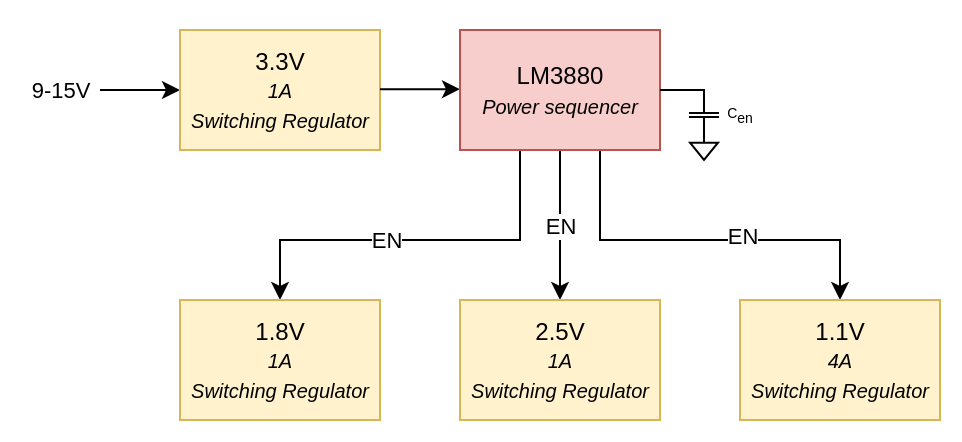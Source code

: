 <mxfile version="24.7.8">
  <diagram name="Page-1" id="hVkgUOBoCH9ZgTFgDmyA">
    <mxGraphModel dx="282" dy="376" grid="1" gridSize="10" guides="1" tooltips="1" connect="1" arrows="1" fold="1" page="1" pageScale="1" pageWidth="827" pageHeight="1169" math="0" shadow="0">
      <root>
        <mxCell id="0" />
        <mxCell id="1" parent="0" />
        <mxCell id="nZ0V2V8cVu90xwvgSB8G-17" value="" style="rounded=0;whiteSpace=wrap;html=1;strokeColor=none;" parent="1" vertex="1">
          <mxGeometry x="310" y="510" width="480" height="220" as="geometry" />
        </mxCell>
        <mxCell id="JkUJiK0VQBEeBQaXtkLF-19" style="rounded=0;orthogonalLoop=1;jettySize=auto;html=1;endArrow=none;endFill=0;startArrow=classic;startFill=1;exitX=0;exitY=0.5;exitDx=0;exitDy=0;" parent="1" source="JkUJiK0VQBEeBQaXtkLF-9" edge="1">
          <mxGeometry relative="1" as="geometry">
            <mxPoint x="360" y="555" as="targetPoint" />
          </mxGeometry>
        </mxCell>
        <mxCell id="nZ0V2V8cVu90xwvgSB8G-1" value="9-15V" style="edgeLabel;html=1;align=center;verticalAlign=middle;resizable=0;points=[];" parent="JkUJiK0VQBEeBQaXtkLF-19" vertex="1" connectable="0">
          <mxGeometry x="0.396" relative="1" as="geometry">
            <mxPoint x="-32" as="offset" />
          </mxGeometry>
        </mxCell>
        <mxCell id="JkUJiK0VQBEeBQaXtkLF-9" value="&lt;div&gt;3.3V&lt;div&gt;&lt;i&gt;&lt;font style=&quot;font-size: 10px;&quot;&gt;1A&lt;/font&gt;&lt;/i&gt;&lt;/div&gt;&lt;div&gt;&lt;i&gt;&lt;font style=&quot;font-size: 10px;&quot;&gt;Switching Regulator&lt;/font&gt;&lt;/i&gt;&lt;/div&gt;&lt;/div&gt;" style="rounded=0;whiteSpace=wrap;html=1;fillColor=#fff2cc;strokeColor=#d6b656;" parent="1" vertex="1">
          <mxGeometry x="400" y="525" width="100" height="60" as="geometry" />
        </mxCell>
        <mxCell id="nZ0V2V8cVu90xwvgSB8G-2" style="rounded=0;orthogonalLoop=1;jettySize=auto;html=1;endArrow=none;endFill=0;startArrow=classic;startFill=1;exitX=0;exitY=0.5;exitDx=0;exitDy=0;" parent="1" edge="1">
          <mxGeometry relative="1" as="geometry">
            <mxPoint x="500" y="554.6" as="targetPoint" />
            <mxPoint x="540" y="554.6" as="sourcePoint" />
          </mxGeometry>
        </mxCell>
        <mxCell id="nZ0V2V8cVu90xwvgSB8G-8" style="edgeStyle=orthogonalEdgeStyle;rounded=0;orthogonalLoop=1;jettySize=auto;html=1;entryX=0.5;entryY=0;entryDx=0;entryDy=0;" parent="1" source="nZ0V2V8cVu90xwvgSB8G-4" target="nZ0V2V8cVu90xwvgSB8G-5" edge="1">
          <mxGeometry relative="1" as="geometry">
            <Array as="points">
              <mxPoint x="570" y="630" />
              <mxPoint x="450" y="630" />
            </Array>
          </mxGeometry>
        </mxCell>
        <mxCell id="nZ0V2V8cVu90xwvgSB8G-12" value="EN" style="edgeLabel;html=1;align=center;verticalAlign=middle;resizable=0;points=[];" parent="nZ0V2V8cVu90xwvgSB8G-8" vertex="1" connectable="0">
          <mxGeometry x="0.155" relative="1" as="geometry">
            <mxPoint as="offset" />
          </mxGeometry>
        </mxCell>
        <mxCell id="nZ0V2V8cVu90xwvgSB8G-9" style="edgeStyle=orthogonalEdgeStyle;rounded=0;orthogonalLoop=1;jettySize=auto;html=1;entryX=0.5;entryY=0;entryDx=0;entryDy=0;" parent="1" source="nZ0V2V8cVu90xwvgSB8G-4" target="nZ0V2V8cVu90xwvgSB8G-6" edge="1">
          <mxGeometry relative="1" as="geometry" />
        </mxCell>
        <mxCell id="nZ0V2V8cVu90xwvgSB8G-13" value="EN" style="edgeLabel;html=1;align=center;verticalAlign=middle;resizable=0;points=[];" parent="nZ0V2V8cVu90xwvgSB8G-9" vertex="1" connectable="0">
          <mxGeometry x="-0.003" relative="1" as="geometry">
            <mxPoint as="offset" />
          </mxGeometry>
        </mxCell>
        <mxCell id="nZ0V2V8cVu90xwvgSB8G-10" style="edgeStyle=orthogonalEdgeStyle;rounded=0;orthogonalLoop=1;jettySize=auto;html=1;entryX=0.5;entryY=0;entryDx=0;entryDy=0;" parent="1" source="nZ0V2V8cVu90xwvgSB8G-4" target="nZ0V2V8cVu90xwvgSB8G-7" edge="1">
          <mxGeometry relative="1" as="geometry">
            <Array as="points">
              <mxPoint x="610" y="630" />
              <mxPoint x="730" y="630" />
            </Array>
          </mxGeometry>
        </mxCell>
        <mxCell id="nZ0V2V8cVu90xwvgSB8G-14" value="EN" style="edgeLabel;html=1;align=center;verticalAlign=middle;resizable=0;points=[];" parent="nZ0V2V8cVu90xwvgSB8G-10" vertex="1" connectable="0">
          <mxGeometry x="0.188" y="2" relative="1" as="geometry">
            <mxPoint as="offset" />
          </mxGeometry>
        </mxCell>
        <mxCell id="nZ0V2V8cVu90xwvgSB8G-4" value="&lt;div&gt;LM3880&lt;/div&gt;&lt;div&gt;&lt;font style=&quot;font-size: 10px;&quot;&gt;&lt;i&gt;Power sequencer&lt;/i&gt;&lt;/font&gt;&lt;/div&gt;" style="rounded=0;whiteSpace=wrap;html=1;fillColor=#f8cecc;strokeColor=#b85450;" parent="1" vertex="1">
          <mxGeometry x="540" y="525" width="100" height="60" as="geometry" />
        </mxCell>
        <mxCell id="nZ0V2V8cVu90xwvgSB8G-5" value="&lt;div&gt;1.8V&lt;div&gt;&lt;i&gt;&lt;font style=&quot;font-size: 10px;&quot;&gt;1A&lt;/font&gt;&lt;/i&gt;&lt;/div&gt;&lt;div&gt;&lt;i&gt;&lt;font style=&quot;font-size: 10px;&quot;&gt;Switching Regulator&lt;/font&gt;&lt;/i&gt;&lt;/div&gt;&lt;/div&gt;" style="rounded=0;whiteSpace=wrap;html=1;fillColor=#fff2cc;strokeColor=#d6b656;" parent="1" vertex="1">
          <mxGeometry x="400" y="660" width="100" height="60" as="geometry" />
        </mxCell>
        <mxCell id="nZ0V2V8cVu90xwvgSB8G-6" value="&lt;div&gt;2.5V&lt;div&gt;&lt;i&gt;&lt;font style=&quot;font-size: 10px;&quot;&gt;1A&lt;/font&gt;&lt;/i&gt;&lt;/div&gt;&lt;div&gt;&lt;i&gt;&lt;font style=&quot;font-size: 10px;&quot;&gt;Switching Regulator&lt;/font&gt;&lt;/i&gt;&lt;/div&gt;&lt;/div&gt;" style="rounded=0;whiteSpace=wrap;html=1;fillColor=#fff2cc;strokeColor=#d6b656;" parent="1" vertex="1">
          <mxGeometry x="540" y="660" width="100" height="60" as="geometry" />
        </mxCell>
        <mxCell id="nZ0V2V8cVu90xwvgSB8G-7" value="&lt;div&gt;1.1V&lt;div&gt;&lt;i&gt;&lt;font style=&quot;font-size: 10px;&quot;&gt;4A&lt;/font&gt;&lt;/i&gt;&lt;/div&gt;&lt;div&gt;&lt;i&gt;&lt;font style=&quot;font-size: 10px;&quot;&gt;Switching Regulator&lt;/font&gt;&lt;/i&gt;&lt;/div&gt;&lt;/div&gt;" style="rounded=0;whiteSpace=wrap;html=1;fillColor=#fff2cc;strokeColor=#d6b656;" parent="1" vertex="1">
          <mxGeometry x="680" y="660" width="100" height="60" as="geometry" />
        </mxCell>
        <mxCell id="nZ0V2V8cVu90xwvgSB8G-19" value="" style="pointerEvents=1;verticalLabelPosition=bottom;shadow=0;dashed=0;align=center;html=1;verticalAlign=top;shape=mxgraph.electrical.capacitors.capacitor_1;rotation=90;" parent="1" vertex="1">
          <mxGeometry x="652" y="560" width="20" height="15" as="geometry" />
        </mxCell>
        <mxCell id="nZ0V2V8cVu90xwvgSB8G-20" style="edgeStyle=orthogonalEdgeStyle;rounded=0;orthogonalLoop=1;jettySize=auto;html=1;exitX=1;exitY=0.5;exitDx=0;exitDy=0;entryX=0;entryY=0.5;entryDx=0;entryDy=0;entryPerimeter=0;endArrow=none;endFill=0;" parent="1" source="nZ0V2V8cVu90xwvgSB8G-4" target="nZ0V2V8cVu90xwvgSB8G-19" edge="1">
          <mxGeometry relative="1" as="geometry" />
        </mxCell>
        <mxCell id="nZ0V2V8cVu90xwvgSB8G-21" value="" style="pointerEvents=1;verticalLabelPosition=bottom;shadow=0;dashed=0;align=center;html=1;verticalAlign=top;shape=mxgraph.electrical.signal_sources.signal_ground;" parent="1" vertex="1">
          <mxGeometry x="655" y="577" width="14" height="13" as="geometry" />
        </mxCell>
        <mxCell id="nZ0V2V8cVu90xwvgSB8G-22" value="C&lt;sub style=&quot;font-size: 7px;&quot;&gt;en&lt;/sub&gt;" style="text;html=1;align=center;verticalAlign=middle;whiteSpace=wrap;rounded=0;fontSize=7;" parent="1" vertex="1">
          <mxGeometry x="650" y="553" width="60" height="30" as="geometry" />
        </mxCell>
      </root>
    </mxGraphModel>
  </diagram>
</mxfile>
